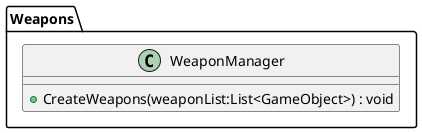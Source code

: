 @startuml
namespace Weapons{
class WeaponManager {
    + CreateWeapons(weaponList:List<GameObject>) : void
}
}
@enduml
